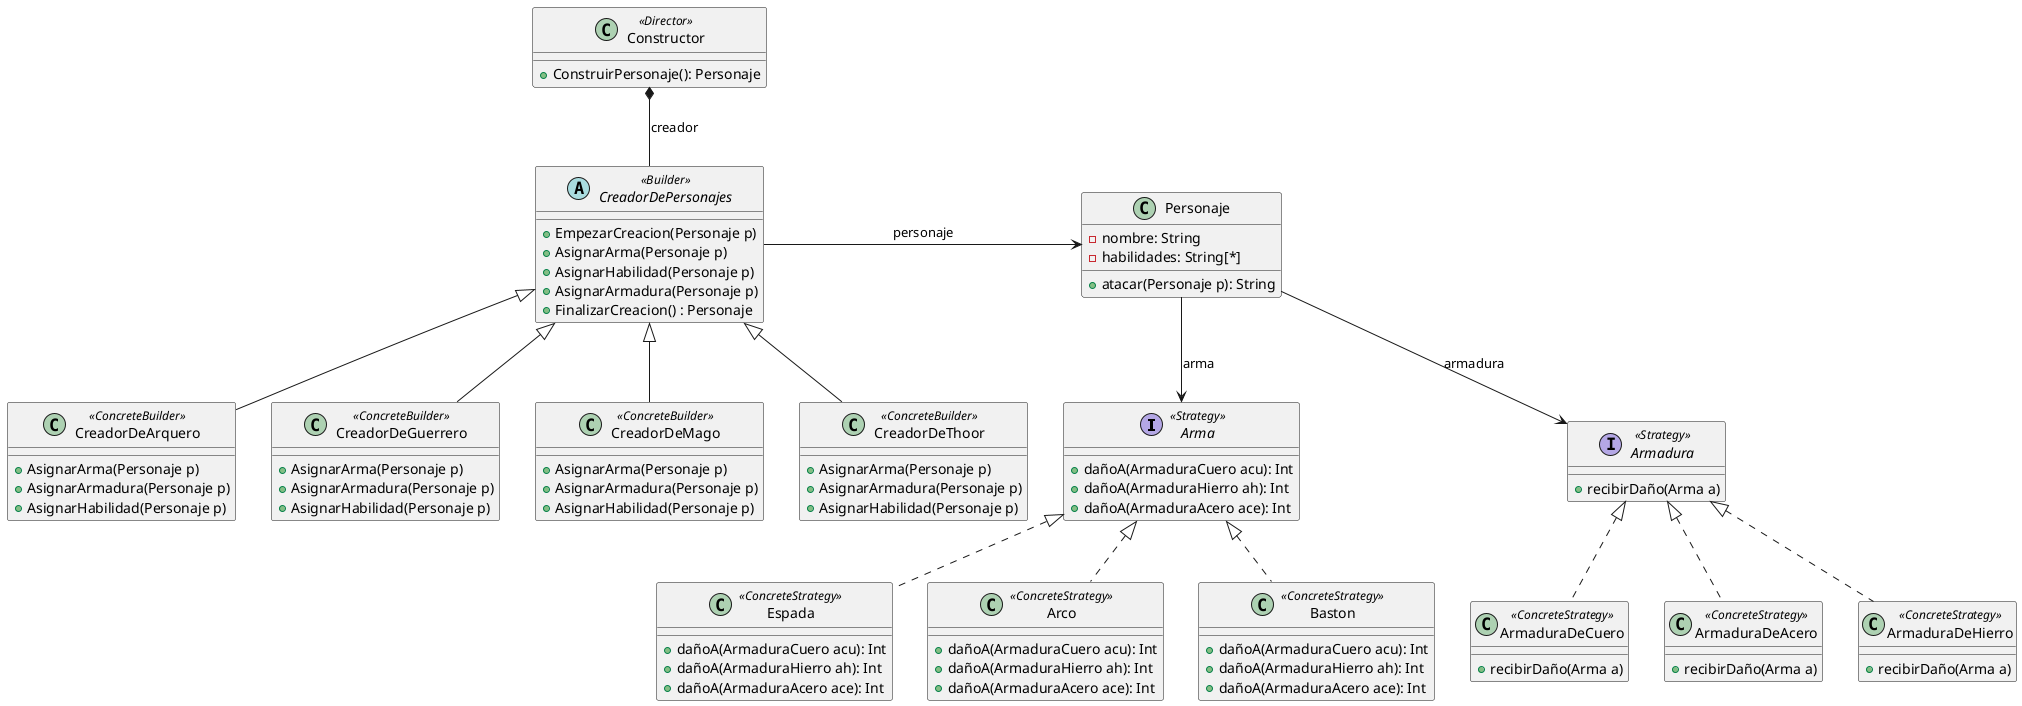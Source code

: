 @startuml Ejercicio20

Arma <|.. Espada
Arma <|.. Arco
Arma <|.. Baston
Armadura <|.. ArmaduraDeCuero
Armadura <|.. ArmaduraDeAcero
Armadura <|.. ArmaduraDeHierro
Personaje --> Arma : arma 
Personaje --> Armadura : armadura 
CreadorDePersonajes -> Personaje : personaje
CreadorDePersonajes <|-- CreadorDeArquero
CreadorDePersonajes <|-- CreadorDeGuerrero
CreadorDePersonajes <|-- CreadorDeMago
CreadorDePersonajes <|-- CreadorDeThoor
Constructor *-- CreadorDePersonajes : creador

'Estaba en la duda de hacer una Strategy con los personajes, pero entiendo que justamente tienen el nombre para Identificarse entonces lo mas sensato es hacer un Strategy de Armadura y la clase Personaje se diferencia de otra por su nombre.

'Para crear los personajes, uso un Builder? Pq deberia tener dos directores que indiquen el orden, ya que el mago tiene 2 habilidades y el guerrero 1 (Entiendo que el arquero tendria combate a distancia aunque no diga nada).

'BUILDER: NO INDICA LA CANTIDAD DE VECES QUE TIENE QUE HACER ALGO? OSEA SE SUPONE QUE EL MAGO POR EJEMPLO HACE DOS HABLIDADES Y EL GUERRERO UNA? PERO ESTO LO HARIA EN EL CONCRETO

interface Arma <<Strategy>>{
    +dañoA(ArmaduraCuero acu): Int 
    +dañoA(ArmaduraHierro ah): Int 
    +dañoA(ArmaduraAcero ace): Int 
}

class Espada <<ConcreteStrategy>>{
    +dañoA(ArmaduraCuero acu): Int 
    +dañoA(ArmaduraHierro ah): Int 
    +dañoA(ArmaduraAcero ace): Int 
}

class Arco <<ConcreteStrategy>>{
    +dañoA(ArmaduraCuero acu): Int 
    +dañoA(ArmaduraHierro ah): Int 
    +dañoA(ArmaduraAcero ace): Int 
}

Class Baston <<ConcreteStrategy>>{
    +dañoA(ArmaduraCuero acu): Int 
    +dañoA(ArmaduraHierro ah): Int 
    +dañoA(ArmaduraAcero ace): Int 
}

'El String seria para saber si gano o perdio? Aunque en realidad los dos reciben daño. Supuestamente el que ataca nada mas hace daño, en este caso.
'En vez de combatir le pongo atacar.
class Personaje{
    -nombre: String
    -habilidades: String[*]
    +atacar(Personaje p): String 
}

'Lo que me hace ruido, es que queda vacia porque no tiene una defenesa o un algo que le pueda aplicar. 
'Sino que hago, lo identifico por un String?
'Pq encima no tienen algo que sea defensa contra 
interface Armadura <<Strategy>>{ 
    +recibirDaño(Arma a)

}

class ArmaduraDeCuero <<ConcreteStrategy>>{
    +recibirDaño(Arma a)
}

class ArmaduraDeHierro <<ConcreteStrategy>>{
    +recibirDaño(Arma a)
}

class ArmaduraDeAcero <<ConcreteStrategy>>{
    +recibirDaño(Arma a)
}

'Utilizo varios metodos debido al orden y cantidad de armas/habilidades. Se pueden usar varios metodos de esta forma en un director o un director es igual a un metodo/orden.
'El ConstruirPersonajeADistancia seria para Mago y Thoor
class Constructor <<Director>>{
    +ConstruirPersonaje(): Personaje
}

abstract class CreadorDePersonajes <<Builder>>{
    +EmpezarCreacion(Personaje p)
    +AsignarArma(Personaje p)
    +AsignarHabilidad(Personaje p)
    +AsignarArmadura(Personaje p)
    +FinalizarCreacion() : Personaje
}

class CreadorDeGuerrero <<ConcreteBuilder>>{
    +AsignarArma(Personaje p)
    +AsignarArmadura(Personaje p)
    +AsignarHabilidad(Personaje p)
}

class CreadorDeArquero <<ConcreteBuilder>>{
    +AsignarArma(Personaje p)
    +AsignarArmadura(Personaje p)
    +AsignarHabilidad(Personaje p)
}

class CreadorDeMago <<ConcreteBuilder>>{
    +AsignarArma(Personaje p)
    +AsignarArmadura(Personaje p)
    +AsignarHabilidad(Personaje p)
}

class CreadorDeThoor <<ConcreteBuilder>>{
    +AsignarArma(Personaje p)
    +AsignarArmadura(Personaje p)
    +AsignarHabilidad(Personaje p)
}

@enduml